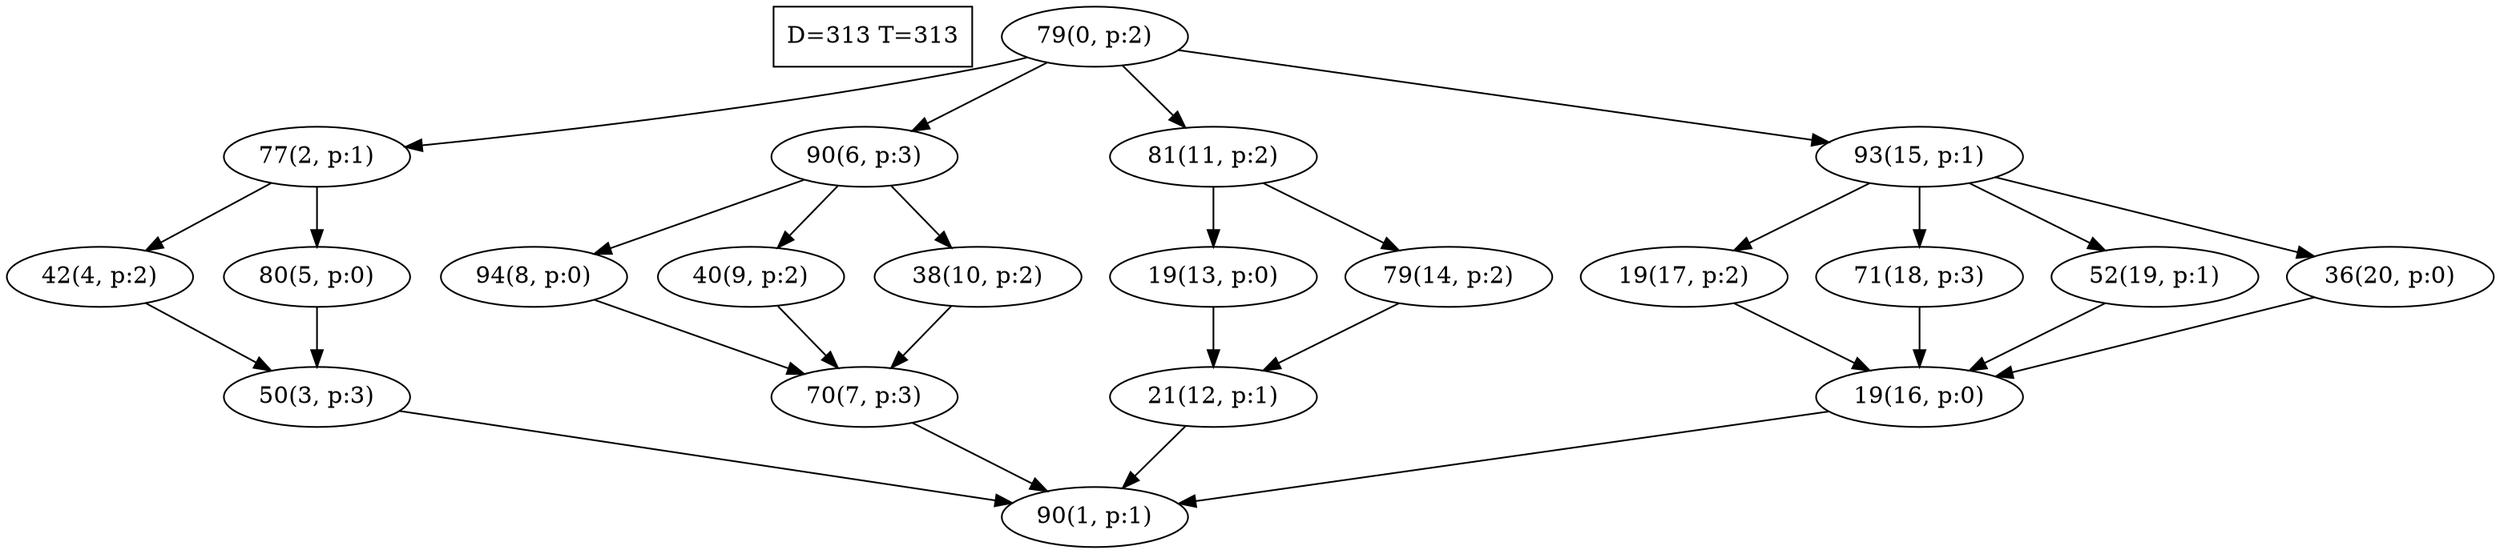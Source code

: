 digraph Task {
i [shape=box, label="D=313 T=313"]; 
0 [label="79(0, p:2)"];
1 [label="90(1, p:1)"];
2 [label="77(2, p:1)"];
3 [label="50(3, p:3)"];
4 [label="42(4, p:2)"];
5 [label="80(5, p:0)"];
6 [label="90(6, p:3)"];
7 [label="70(7, p:3)"];
8 [label="94(8, p:0)"];
9 [label="40(9, p:2)"];
10 [label="38(10, p:2)"];
11 [label="81(11, p:2)"];
12 [label="21(12, p:1)"];
13 [label="19(13, p:0)"];
14 [label="79(14, p:2)"];
15 [label="93(15, p:1)"];
16 [label="19(16, p:0)"];
17 [label="19(17, p:2)"];
18 [label="71(18, p:3)"];
19 [label="52(19, p:1)"];
20 [label="36(20, p:0)"];
0 -> 2;
0 -> 6;
0 -> 11;
0 -> 15;
2 -> 4;
2 -> 5;
3 -> 1;
4 -> 3;
5 -> 3;
6 -> 8;
6 -> 9;
6 -> 10;
7 -> 1;
8 -> 7;
9 -> 7;
10 -> 7;
11 -> 13;
11 -> 14;
12 -> 1;
13 -> 12;
14 -> 12;
15 -> 17;
15 -> 18;
15 -> 19;
15 -> 20;
16 -> 1;
17 -> 16;
18 -> 16;
19 -> 16;
20 -> 16;
}